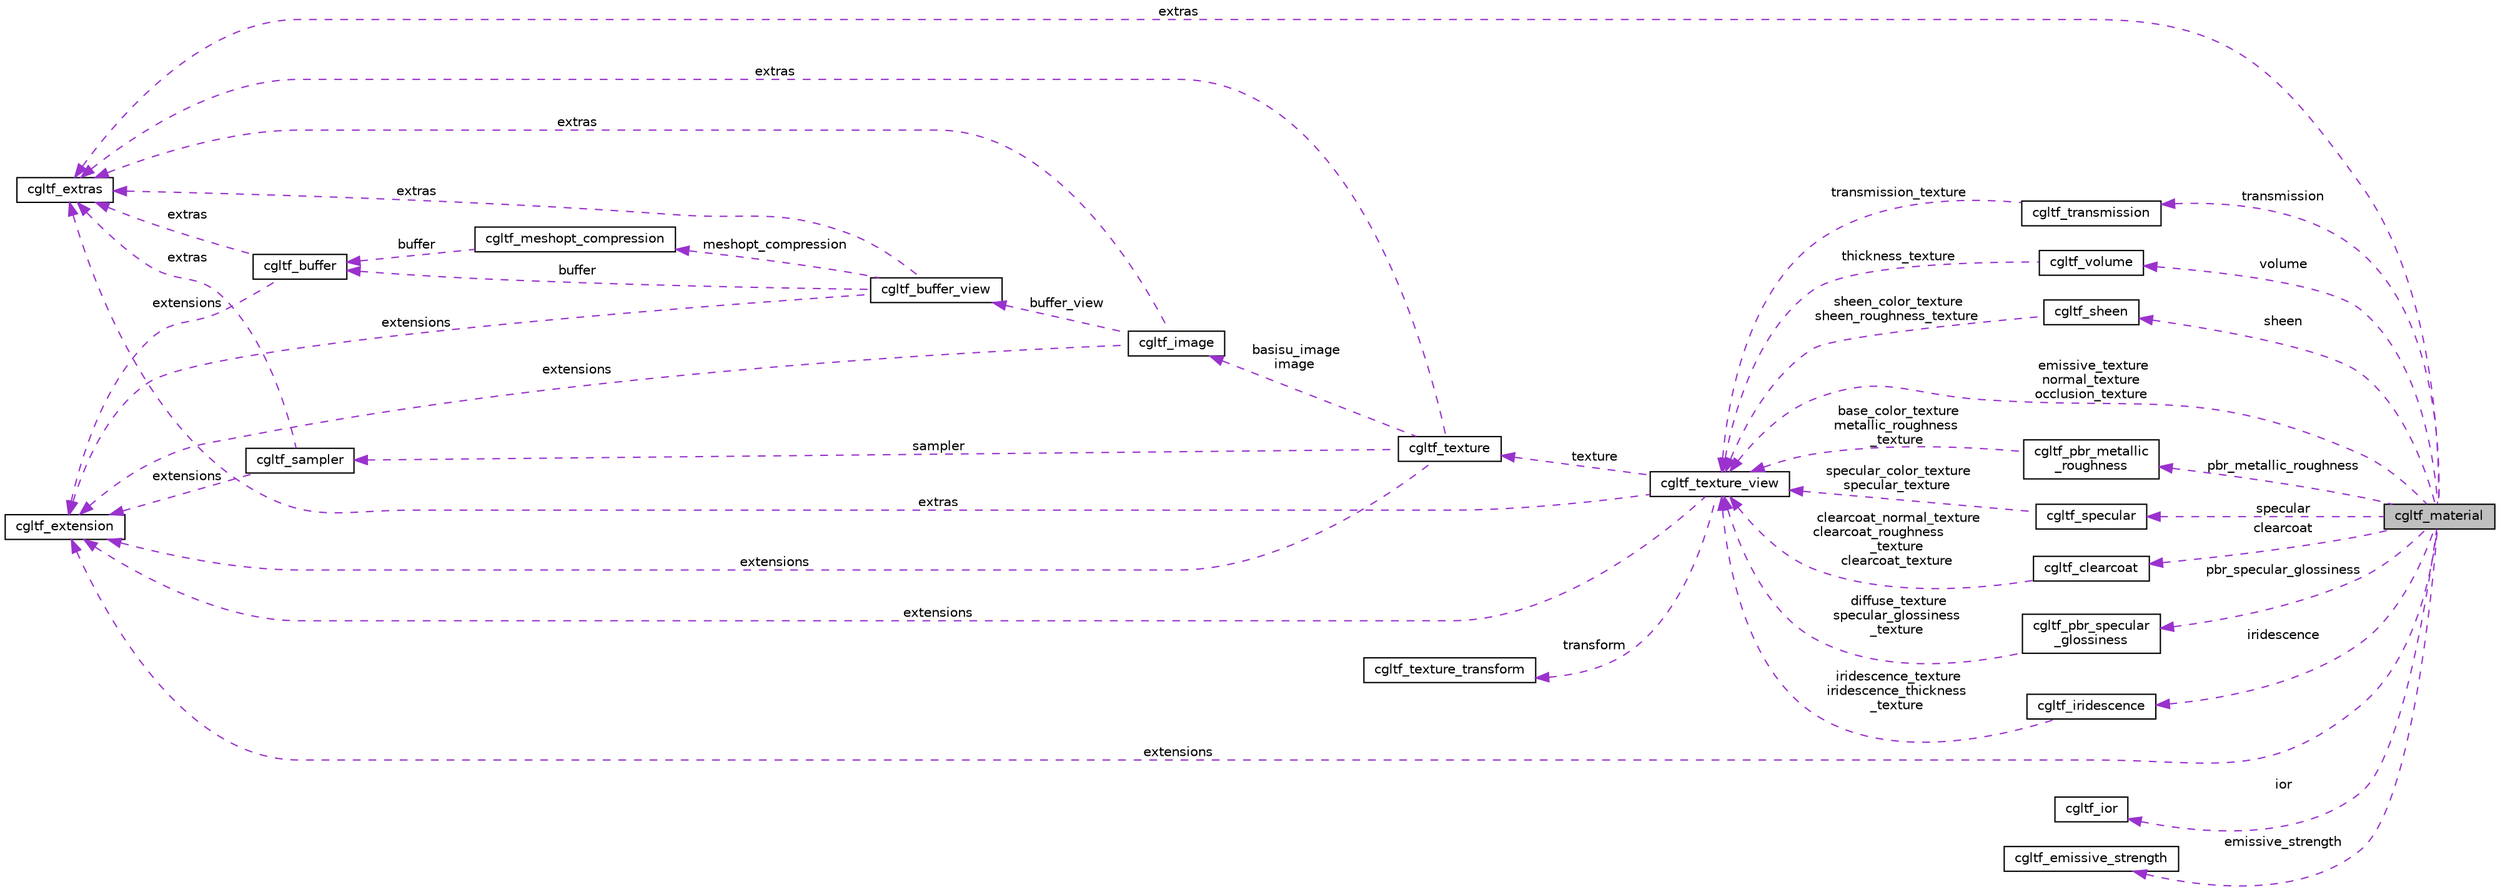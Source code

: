 digraph "cgltf_material"
{
 // LATEX_PDF_SIZE
  edge [fontname="Helvetica",fontsize="10",labelfontname="Helvetica",labelfontsize="10"];
  node [fontname="Helvetica",fontsize="10",shape=record];
  rankdir="LR";
  Node1 [label="cgltf_material",height=0.2,width=0.4,color="black", fillcolor="grey75", style="filled", fontcolor="black",tooltip=" "];
  Node2 -> Node1 [dir="back",color="darkorchid3",fontsize="10",style="dashed",label=" pbr_metallic_roughness" ,fontname="Helvetica"];
  Node2 [label="cgltf_pbr_metallic\l_roughness",height=0.2,width=0.4,color="black", fillcolor="white", style="filled",URL="$structcgltf__pbr__metallic__roughness.html",tooltip=" "];
  Node3 -> Node2 [dir="back",color="darkorchid3",fontsize="10",style="dashed",label=" base_color_texture\nmetallic_roughness\l_texture" ,fontname="Helvetica"];
  Node3 [label="cgltf_texture_view",height=0.2,width=0.4,color="black", fillcolor="white", style="filled",URL="$structcgltf__texture__view.html",tooltip=" "];
  Node4 -> Node3 [dir="back",color="darkorchid3",fontsize="10",style="dashed",label=" transform" ,fontname="Helvetica"];
  Node4 [label="cgltf_texture_transform",height=0.2,width=0.4,color="black", fillcolor="white", style="filled",URL="$structcgltf__texture__transform.html",tooltip=" "];
  Node5 -> Node3 [dir="back",color="darkorchid3",fontsize="10",style="dashed",label=" extras" ,fontname="Helvetica"];
  Node5 [label="cgltf_extras",height=0.2,width=0.4,color="black", fillcolor="white", style="filled",URL="$structcgltf__extras.html",tooltip=" "];
  Node6 -> Node3 [dir="back",color="darkorchid3",fontsize="10",style="dashed",label=" texture" ,fontname="Helvetica"];
  Node6 [label="cgltf_texture",height=0.2,width=0.4,color="black", fillcolor="white", style="filled",URL="$structcgltf__texture.html",tooltip=" "];
  Node7 -> Node6 [dir="back",color="darkorchid3",fontsize="10",style="dashed",label=" sampler" ,fontname="Helvetica"];
  Node7 [label="cgltf_sampler",height=0.2,width=0.4,color="black", fillcolor="white", style="filled",URL="$structcgltf__sampler.html",tooltip=" "];
  Node5 -> Node7 [dir="back",color="darkorchid3",fontsize="10",style="dashed",label=" extras" ,fontname="Helvetica"];
  Node8 -> Node7 [dir="back",color="darkorchid3",fontsize="10",style="dashed",label=" extensions" ,fontname="Helvetica"];
  Node8 [label="cgltf_extension",height=0.2,width=0.4,color="black", fillcolor="white", style="filled",URL="$structcgltf__extension.html",tooltip=" "];
  Node9 -> Node6 [dir="back",color="darkorchid3",fontsize="10",style="dashed",label=" basisu_image\nimage" ,fontname="Helvetica"];
  Node9 [label="cgltf_image",height=0.2,width=0.4,color="black", fillcolor="white", style="filled",URL="$structcgltf__image.html",tooltip=" "];
  Node10 -> Node9 [dir="back",color="darkorchid3",fontsize="10",style="dashed",label=" buffer_view" ,fontname="Helvetica"];
  Node10 [label="cgltf_buffer_view",height=0.2,width=0.4,color="black", fillcolor="white", style="filled",URL="$structcgltf__buffer__view.html",tooltip=" "];
  Node11 -> Node10 [dir="back",color="darkorchid3",fontsize="10",style="dashed",label=" buffer" ,fontname="Helvetica"];
  Node11 [label="cgltf_buffer",height=0.2,width=0.4,color="black", fillcolor="white", style="filled",URL="$structcgltf__buffer.html",tooltip=" "];
  Node5 -> Node11 [dir="back",color="darkorchid3",fontsize="10",style="dashed",label=" extras" ,fontname="Helvetica"];
  Node8 -> Node11 [dir="back",color="darkorchid3",fontsize="10",style="dashed",label=" extensions" ,fontname="Helvetica"];
  Node12 -> Node10 [dir="back",color="darkorchid3",fontsize="10",style="dashed",label=" meshopt_compression" ,fontname="Helvetica"];
  Node12 [label="cgltf_meshopt_compression",height=0.2,width=0.4,color="black", fillcolor="white", style="filled",URL="$structcgltf__meshopt__compression.html",tooltip=" "];
  Node11 -> Node12 [dir="back",color="darkorchid3",fontsize="10",style="dashed",label=" buffer" ,fontname="Helvetica"];
  Node5 -> Node10 [dir="back",color="darkorchid3",fontsize="10",style="dashed",label=" extras" ,fontname="Helvetica"];
  Node8 -> Node10 [dir="back",color="darkorchid3",fontsize="10",style="dashed",label=" extensions" ,fontname="Helvetica"];
  Node5 -> Node9 [dir="back",color="darkorchid3",fontsize="10",style="dashed",label=" extras" ,fontname="Helvetica"];
  Node8 -> Node9 [dir="back",color="darkorchid3",fontsize="10",style="dashed",label=" extensions" ,fontname="Helvetica"];
  Node5 -> Node6 [dir="back",color="darkorchid3",fontsize="10",style="dashed",label=" extras" ,fontname="Helvetica"];
  Node8 -> Node6 [dir="back",color="darkorchid3",fontsize="10",style="dashed",label=" extensions" ,fontname="Helvetica"];
  Node8 -> Node3 [dir="back",color="darkorchid3",fontsize="10",style="dashed",label=" extensions" ,fontname="Helvetica"];
  Node13 -> Node1 [dir="back",color="darkorchid3",fontsize="10",style="dashed",label=" specular" ,fontname="Helvetica"];
  Node13 [label="cgltf_specular",height=0.2,width=0.4,color="black", fillcolor="white", style="filled",URL="$structcgltf__specular.html",tooltip=" "];
  Node3 -> Node13 [dir="back",color="darkorchid3",fontsize="10",style="dashed",label=" specular_color_texture\nspecular_texture" ,fontname="Helvetica"];
  Node14 -> Node1 [dir="back",color="darkorchid3",fontsize="10",style="dashed",label=" ior" ,fontname="Helvetica"];
  Node14 [label="cgltf_ior",height=0.2,width=0.4,color="black", fillcolor="white", style="filled",URL="$structcgltf__ior.html",tooltip=" "];
  Node15 -> Node1 [dir="back",color="darkorchid3",fontsize="10",style="dashed",label=" clearcoat" ,fontname="Helvetica"];
  Node15 [label="cgltf_clearcoat",height=0.2,width=0.4,color="black", fillcolor="white", style="filled",URL="$structcgltf__clearcoat.html",tooltip=" "];
  Node3 -> Node15 [dir="back",color="darkorchid3",fontsize="10",style="dashed",label=" clearcoat_normal_texture\nclearcoat_roughness\l_texture\nclearcoat_texture" ,fontname="Helvetica"];
  Node16 -> Node1 [dir="back",color="darkorchid3",fontsize="10",style="dashed",label=" pbr_specular_glossiness" ,fontname="Helvetica"];
  Node16 [label="cgltf_pbr_specular\l_glossiness",height=0.2,width=0.4,color="black", fillcolor="white", style="filled",URL="$structcgltf__pbr__specular__glossiness.html",tooltip=" "];
  Node3 -> Node16 [dir="back",color="darkorchid3",fontsize="10",style="dashed",label=" diffuse_texture\nspecular_glossiness\l_texture" ,fontname="Helvetica"];
  Node17 -> Node1 [dir="back",color="darkorchid3",fontsize="10",style="dashed",label=" emissive_strength" ,fontname="Helvetica"];
  Node17 [label="cgltf_emissive_strength",height=0.2,width=0.4,color="black", fillcolor="white", style="filled",URL="$structcgltf__emissive__strength.html",tooltip=" "];
  Node5 -> Node1 [dir="back",color="darkorchid3",fontsize="10",style="dashed",label=" extras" ,fontname="Helvetica"];
  Node8 -> Node1 [dir="back",color="darkorchid3",fontsize="10",style="dashed",label=" extensions" ,fontname="Helvetica"];
  Node3 -> Node1 [dir="back",color="darkorchid3",fontsize="10",style="dashed",label=" emissive_texture\nnormal_texture\nocclusion_texture" ,fontname="Helvetica"];
  Node18 -> Node1 [dir="back",color="darkorchid3",fontsize="10",style="dashed",label=" iridescence" ,fontname="Helvetica"];
  Node18 [label="cgltf_iridescence",height=0.2,width=0.4,color="black", fillcolor="white", style="filled",URL="$structcgltf__iridescence.html",tooltip=" "];
  Node3 -> Node18 [dir="back",color="darkorchid3",fontsize="10",style="dashed",label=" iridescence_texture\niridescence_thickness\l_texture" ,fontname="Helvetica"];
  Node19 -> Node1 [dir="back",color="darkorchid3",fontsize="10",style="dashed",label=" transmission" ,fontname="Helvetica"];
  Node19 [label="cgltf_transmission",height=0.2,width=0.4,color="black", fillcolor="white", style="filled",URL="$structcgltf__transmission.html",tooltip=" "];
  Node3 -> Node19 [dir="back",color="darkorchid3",fontsize="10",style="dashed",label=" transmission_texture" ,fontname="Helvetica"];
  Node20 -> Node1 [dir="back",color="darkorchid3",fontsize="10",style="dashed",label=" volume" ,fontname="Helvetica"];
  Node20 [label="cgltf_volume",height=0.2,width=0.4,color="black", fillcolor="white", style="filled",URL="$structcgltf__volume.html",tooltip=" "];
  Node3 -> Node20 [dir="back",color="darkorchid3",fontsize="10",style="dashed",label=" thickness_texture" ,fontname="Helvetica"];
  Node21 -> Node1 [dir="back",color="darkorchid3",fontsize="10",style="dashed",label=" sheen" ,fontname="Helvetica"];
  Node21 [label="cgltf_sheen",height=0.2,width=0.4,color="black", fillcolor="white", style="filled",URL="$structcgltf__sheen.html",tooltip=" "];
  Node3 -> Node21 [dir="back",color="darkorchid3",fontsize="10",style="dashed",label=" sheen_color_texture\nsheen_roughness_texture" ,fontname="Helvetica"];
}
